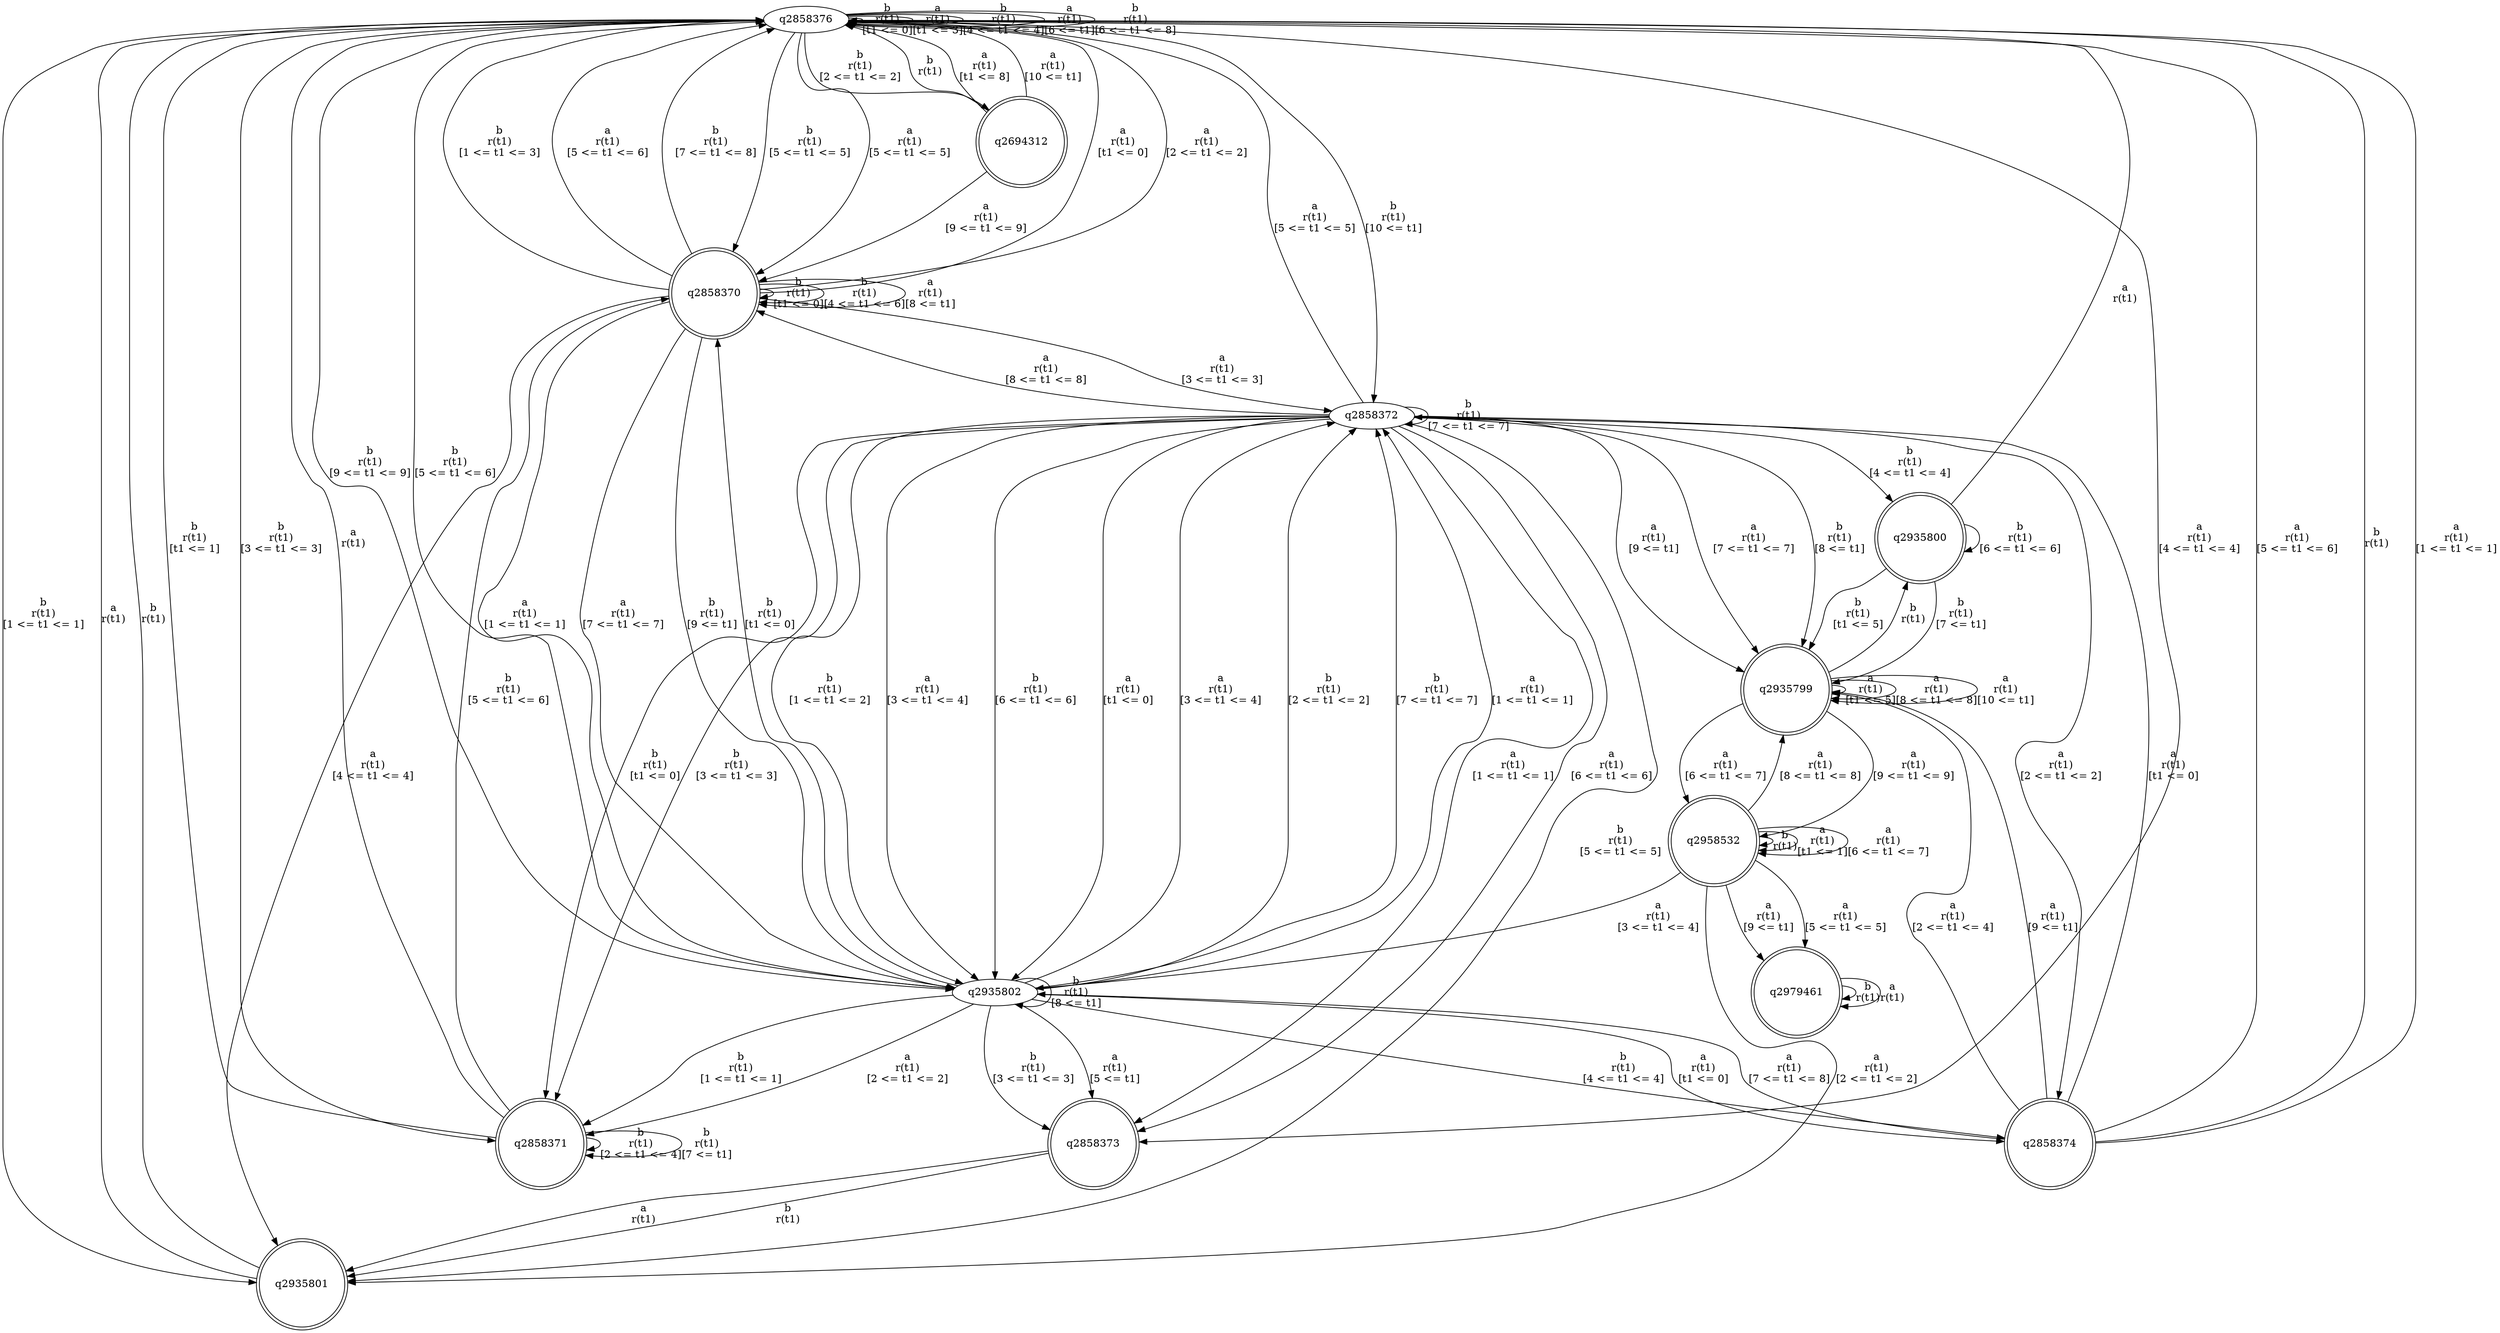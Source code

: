 digraph "tests_1/test109/solution101/solution_verwer" {
	q2858376[label=q2858376]
	q2935801[label=q2935801 shape=doublecircle]
	q2694312[label=q2694312 shape=doublecircle]
	q2858370[label=q2858370 shape=doublecircle]
	q2935802[label=q2935802]
	q2858371[label=q2858371 shape=doublecircle]
	q2858372[label=q2858372]
	q2858373[label=q2858373 shape=doublecircle]
	q2858374[label=q2858374 shape=doublecircle]
	q2935799[label=q2935799 shape=doublecircle]
	q2935800[label=q2935800 shape=doublecircle]
	q2958532[label=q2958532 shape=doublecircle]
	q2979461[label=q2979461 shape=doublecircle]
	q2858376 -> q2858376[label="b\nr(t1)\n[t1 <= 0]"]
	q2858376 -> q2935801[label="b\nr(t1)\n[1 <= t1 <= 1]"]
	q2935801 -> q2858376[label="a\nr(t1)\n"]
	q2935801 -> q2858376[label="b\nr(t1)\n"]
	q2858376 -> q2694312[label="b\nr(t1)\n[2 <= t1 <= 2]"]
	q2694312 -> q2858376[label="b\nr(t1)\n"]
	q2694312 -> q2858376[label="a\nr(t1)\n[t1 <= 8]"]
	q2694312 -> q2858370[label="a\nr(t1)\n[9 <= t1 <= 9]"]
	q2858370 -> q2858376[label="a\nr(t1)\n[t1 <= 0]"]
	q2858370 -> q2858370[label="b\nr(t1)\n[t1 <= 0]"]
	q2858370 -> q2935802[label="a\nr(t1)\n[1 <= t1 <= 1]"]
	q2935802 -> q2858370[label="b\nr(t1)\n[t1 <= 0]"]
	q2935802 -> q2858371[label="a\nr(t1)\n[2 <= t1 <= 2]"]
	q2858371 -> q2858376[label="a\nr(t1)\n"]
	q2858371 -> q2858376[label="b\nr(t1)\n[t1 <= 1]"]
	q2858371 -> q2858371[label="b\nr(t1)\n[2 <= t1 <= 4]"]
	q2858371 -> q2858370[label="b\nr(t1)\n[5 <= t1 <= 6]"]
	q2858371 -> q2858371[label="b\nr(t1)\n[7 <= t1]"]
	q2935802 -> q2858371[label="b\nr(t1)\n[1 <= t1 <= 1]"]
	q2935802 -> q2858372[label="a\nr(t1)\n[3 <= t1 <= 4]"]
	q2858372 -> q2858371[label="b\nr(t1)\n[t1 <= 0]"]
	q2858372 -> q2935802[label="a\nr(t1)\n[t1 <= 0]"]
	q2858372 -> q2935802[label="b\nr(t1)\n[1 <= t1 <= 2]"]
	q2858372 -> q2858373[label="a\nr(t1)\n[1 <= t1 <= 1]"]
	q2858373 -> q2935801[label="a\nr(t1)\n"]
	q2858373 -> q2935801[label="b\nr(t1)\n"]
	q2858372 -> q2858371[label="b\nr(t1)\n[3 <= t1 <= 3]"]
	q2858372 -> q2858374[label="a\nr(t1)\n[2 <= t1 <= 2]"]
	q2858374 -> q2858376[label="b\nr(t1)\n"]
	q2858374 -> q2858372[label="a\nr(t1)\n[t1 <= 0]"]
	q2858374 -> q2858376[label="a\nr(t1)\n[1 <= t1 <= 1]"]
	q2858374 -> q2935799[label="a\nr(t1)\n[2 <= t1 <= 4]"]
	q2935799 -> q2935800[label="b\nr(t1)\n"]
	q2935800 -> q2858376[label="a\nr(t1)\n"]
	q2935800 -> q2935799[label="b\nr(t1)\n[t1 <= 5]"]
	q2935800 -> q2935800[label="b\nr(t1)\n[6 <= t1 <= 6]"]
	q2935800 -> q2935799[label="b\nr(t1)\n[7 <= t1]"]
	q2935799 -> q2935799[label="a\nr(t1)\n[t1 <= 5]"]
	q2935799 -> q2935799[label="a\nr(t1)\n[8 <= t1 <= 8]"]
	q2935799 -> q2958532[label="a\nr(t1)\n[9 <= t1 <= 9]"]
	q2958532 -> q2958532[label="b\nr(t1)\n"]
	q2958532 -> q2958532[label="a\nr(t1)\n[t1 <= 1]"]
	q2958532 -> q2935801[label="a\nr(t1)\n[2 <= t1 <= 2]"]
	q2958532 -> q2935802[label="a\nr(t1)\n[3 <= t1 <= 4]"]
	q2958532 -> q2979461[label="a\nr(t1)\n[5 <= t1 <= 5]"]
	q2979461 -> q2979461[label="b\nr(t1)\n"]
	q2979461 -> q2979461[label="a\nr(t1)\n"]
	q2958532 -> q2958532[label="a\nr(t1)\n[6 <= t1 <= 7]"]
	q2958532 -> q2935799[label="a\nr(t1)\n[8 <= t1 <= 8]"]
	q2958532 -> q2979461[label="a\nr(t1)\n[9 <= t1]"]
	q2935799 -> q2935799[label="a\nr(t1)\n[10 <= t1]"]
	q2935799 -> q2958532[label="a\nr(t1)\n[6 <= t1 <= 7]"]
	q2858374 -> q2858376[label="a\nr(t1)\n[5 <= t1 <= 6]"]
	q2858374 -> q2935802[label="a\nr(t1)\n[7 <= t1 <= 8]"]
	q2858374 -> q2935799[label="a\nr(t1)\n[9 <= t1]"]
	q2858372 -> q2935800[label="b\nr(t1)\n[4 <= t1 <= 4]"]
	q2858372 -> q2935802[label="a\nr(t1)\n[3 <= t1 <= 4]"]
	q2858372 -> q2935801[label="b\nr(t1)\n[5 <= t1 <= 5]"]
	q2858372 -> q2858376[label="a\nr(t1)\n[5 <= t1 <= 5]"]
	q2858372 -> q2935802[label="b\nr(t1)\n[6 <= t1 <= 6]"]
	q2858372 -> q2858372[label="b\nr(t1)\n[7 <= t1 <= 7]"]
	q2858372 -> q2858373[label="a\nr(t1)\n[6 <= t1 <= 6]"]
	q2858372 -> q2935799[label="a\nr(t1)\n[7 <= t1 <= 7]"]
	q2858372 -> q2858370[label="a\nr(t1)\n[8 <= t1 <= 8]"]
	q2858372 -> q2935799[label="b\nr(t1)\n[8 <= t1]"]
	q2858372 -> q2935799[label="a\nr(t1)\n[9 <= t1]"]
	q2935802 -> q2858373[label="a\nr(t1)\n[5 <= t1]"]
	q2935802 -> q2858372[label="b\nr(t1)\n[2 <= t1 <= 2]"]
	q2935802 -> q2858373[label="b\nr(t1)\n[3 <= t1 <= 3]"]
	q2935802 -> q2858374[label="b\nr(t1)\n[4 <= t1 <= 4]"]
	q2935802 -> q2858376[label="b\nr(t1)\n[5 <= t1 <= 6]"]
	q2935802 -> q2858372[label="b\nr(t1)\n[7 <= t1 <= 7]"]
	q2935802 -> q2935802[label="b\nr(t1)\n[8 <= t1]"]
	q2935802 -> q2858374[label="a\nr(t1)\n[t1 <= 0]"]
	q2935802 -> q2858372[label="a\nr(t1)\n[1 <= t1 <= 1]"]
	q2858370 -> q2858376[label="a\nr(t1)\n[2 <= t1 <= 2]"]
	q2858370 -> q2858372[label="a\nr(t1)\n[3 <= t1 <= 3]"]
	q2858370 -> q2858376[label="b\nr(t1)\n[1 <= t1 <= 3]"]
	q2858370 -> q2935801[label="a\nr(t1)\n[4 <= t1 <= 4]"]
	q2858370 -> q2858376[label="a\nr(t1)\n[5 <= t1 <= 6]"]
	q2858370 -> q2858370[label="b\nr(t1)\n[4 <= t1 <= 6]"]
	q2858370 -> q2935802[label="a\nr(t1)\n[7 <= t1 <= 7]"]
	q2858370 -> q2858370[label="a\nr(t1)\n[8 <= t1]"]
	q2858370 -> q2858376[label="b\nr(t1)\n[7 <= t1 <= 8]"]
	q2858370 -> q2935802[label="b\nr(t1)\n[9 <= t1]"]
	q2694312 -> q2858376[label="a\nr(t1)\n[10 <= t1]"]
	q2858376 -> q2858371[label="b\nr(t1)\n[3 <= t1 <= 3]"]
	q2858376 -> q2858376[label="a\nr(t1)\n[t1 <= 3]"]
	q2858376 -> q2858376[label="b\nr(t1)\n[4 <= t1 <= 4]"]
	q2858376 -> q2858373[label="a\nr(t1)\n[4 <= t1 <= 4]"]
	q2858376 -> q2858370[label="b\nr(t1)\n[5 <= t1 <= 5]"]
	q2858376 -> q2858370[label="a\nr(t1)\n[5 <= t1 <= 5]"]
	q2858376 -> q2858376[label="a\nr(t1)\n[6 <= t1]"]
	q2858376 -> q2858376[label="b\nr(t1)\n[6 <= t1 <= 8]"]
	q2858376 -> q2935802[label="b\nr(t1)\n[9 <= t1 <= 9]"]
	q2858376 -> q2858372[label="b\nr(t1)\n[10 <= t1]"]
}
